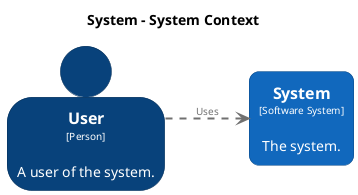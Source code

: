 @startuml
set separator none
title System - System Context

left to right direction

skinparam {
  arrowFontSize 10
  defaultTextAlignment center
  wrapWidth 200
  maxMessageSize 100
}

hide stereotype

skinparam rectangle<<System>> {
  BackgroundColor #1168bd
  FontColor #ffffff
  BorderColor #0b4884
  roundCorner 20
  shadowing false
}
skinparam person<<User>> {
  BackgroundColor #08427b
  FontColor #ffffff
  BorderColor #052e56
  shadowing false
}

person "==User\n<size:10>[Person]</size>\n\nA user of the system." <<User>> as User
rectangle "==System\n<size:10>[Software System]</size>\n\nThe system." <<System>> as System

User .[#707070,thickness=2].> System : "<color:#707070>Uses"
@enduml